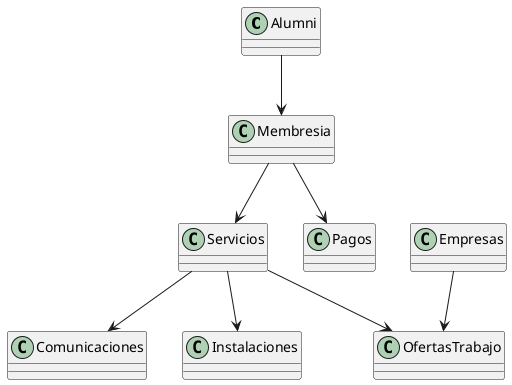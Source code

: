 @startuml alumni
class Alumni {
}
class Servicios {
}
class Membresia {
}
class Pagos {
}
class Comunicaciones {
}
class Instalaciones {
}
class OfertasTrabajo {
}
class Empresas {
}

Alumni --> Membresia
Membresia --> Pagos
Membresia --> Servicios
Servicios --> Comunicaciones
Servicios --> Instalaciones
Servicios --> OfertasTrabajo
Empresas --> OfertasTrabajo

@enduml